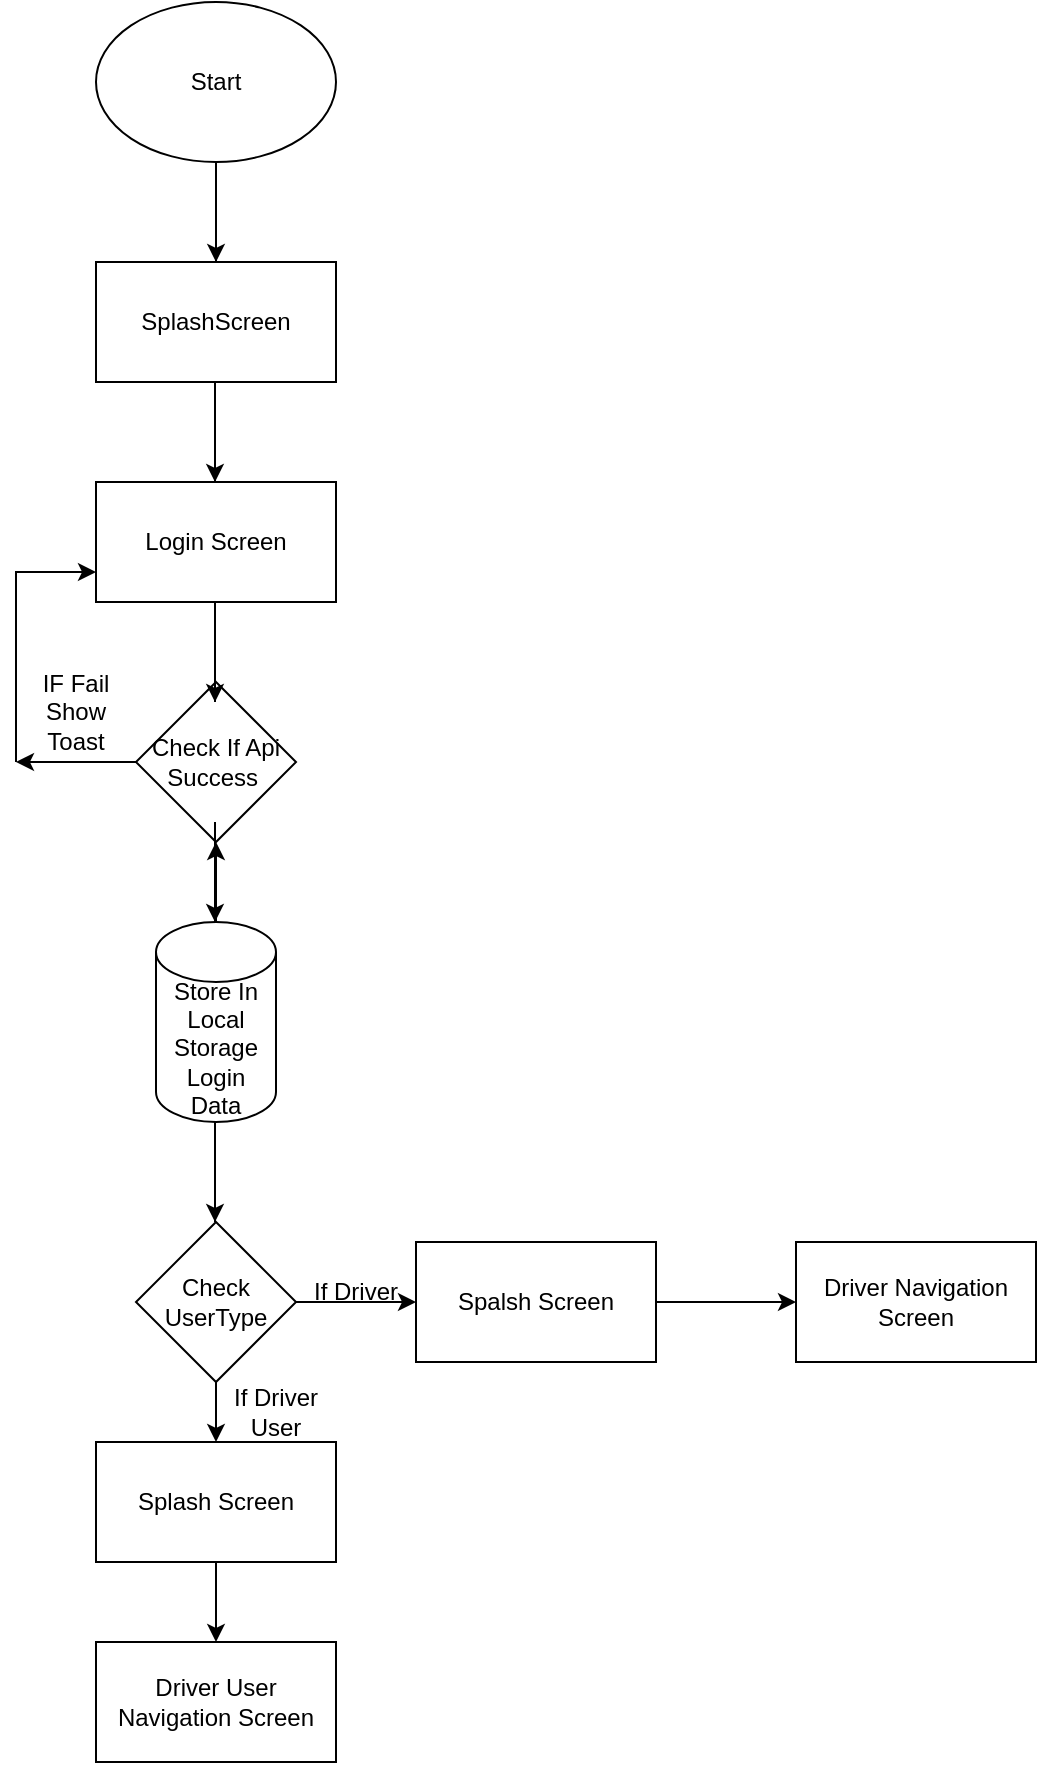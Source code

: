<mxfile version="23.1.5" type="github" pages="2">
  <diagram name="Page-1" id="sruPwGNAfFjqxQfSj9eQ">
    <mxGraphModel dx="1050" dy="522" grid="1" gridSize="10" guides="1" tooltips="1" connect="1" arrows="1" fold="1" page="1" pageScale="1" pageWidth="850" pageHeight="1100" math="0" shadow="0">
      <root>
        <mxCell id="0" />
        <mxCell id="1" parent="0" />
        <mxCell id="ApaYdpwqdjf-SMGxklPl-1" value="Start" style="ellipse;whiteSpace=wrap;html=1;" vertex="1" parent="1">
          <mxGeometry x="170" y="50" width="120" height="80" as="geometry" />
        </mxCell>
        <mxCell id="ApaYdpwqdjf-SMGxklPl-3" value="" style="endArrow=classic;html=1;rounded=0;entryX=0.5;entryY=0;entryDx=0;entryDy=0;" edge="1" parent="1">
          <mxGeometry width="50" height="50" relative="1" as="geometry">
            <mxPoint x="230" y="180" as="sourcePoint" />
            <mxPoint x="230" y="180" as="targetPoint" />
            <Array as="points">
              <mxPoint x="230" y="130" />
            </Array>
          </mxGeometry>
        </mxCell>
        <mxCell id="ApaYdpwqdjf-SMGxklPl-5" value="SplashScreen" style="rounded=0;whiteSpace=wrap;html=1;" vertex="1" parent="1">
          <mxGeometry x="170" y="180" width="120" height="60" as="geometry" />
        </mxCell>
        <mxCell id="ApaYdpwqdjf-SMGxklPl-7" value="" style="endArrow=classic;html=1;rounded=0;entryX=0.5;entryY=0;entryDx=0;entryDy=0;" edge="1" parent="1">
          <mxGeometry width="50" height="50" relative="1" as="geometry">
            <mxPoint x="229.5" y="290" as="sourcePoint" />
            <mxPoint x="229.5" y="290" as="targetPoint" />
            <Array as="points">
              <mxPoint x="229.5" y="240" />
            </Array>
          </mxGeometry>
        </mxCell>
        <mxCell id="ApaYdpwqdjf-SMGxklPl-9" value="Login Screen" style="rounded=0;whiteSpace=wrap;html=1;" vertex="1" parent="1">
          <mxGeometry x="170" y="290" width="120" height="60" as="geometry" />
        </mxCell>
        <mxCell id="ApaYdpwqdjf-SMGxklPl-10" value="Check If Api Success&amp;nbsp;" style="rhombus;whiteSpace=wrap;html=1;" vertex="1" parent="1">
          <mxGeometry x="190" y="390" width="80" height="80" as="geometry" />
        </mxCell>
        <mxCell id="ApaYdpwqdjf-SMGxklPl-11" value="" style="endArrow=classic;html=1;rounded=0;entryX=0.5;entryY=0;entryDx=0;entryDy=0;" edge="1" parent="1">
          <mxGeometry width="50" height="50" relative="1" as="geometry">
            <mxPoint x="229.5" y="400" as="sourcePoint" />
            <mxPoint x="229.5" y="400" as="targetPoint" />
            <Array as="points">
              <mxPoint x="229.5" y="350" />
            </Array>
          </mxGeometry>
        </mxCell>
        <mxCell id="ApaYdpwqdjf-SMGxklPl-12" value="" style="endArrow=classic;html=1;rounded=0;exitX=0;exitY=0.5;exitDx=0;exitDy=0;" edge="1" parent="1" source="ApaYdpwqdjf-SMGxklPl-10">
          <mxGeometry width="50" height="50" relative="1" as="geometry">
            <mxPoint x="130" y="470" as="sourcePoint" />
            <mxPoint x="130" y="430" as="targetPoint" />
          </mxGeometry>
        </mxCell>
        <mxCell id="ApaYdpwqdjf-SMGxklPl-13" value="" style="endArrow=classic;html=1;rounded=0;entryX=0;entryY=0.75;entryDx=0;entryDy=0;" edge="1" parent="1" target="ApaYdpwqdjf-SMGxklPl-9">
          <mxGeometry width="50" height="50" relative="1" as="geometry">
            <mxPoint x="130" y="430" as="sourcePoint" />
            <mxPoint x="130" y="340" as="targetPoint" />
            <Array as="points">
              <mxPoint x="130" y="380" />
              <mxPoint x="130" y="335" />
            </Array>
          </mxGeometry>
        </mxCell>
        <mxCell id="ApaYdpwqdjf-SMGxklPl-18" value="" style="edgeStyle=orthogonalEdgeStyle;rounded=0;orthogonalLoop=1;jettySize=auto;html=1;" edge="1" parent="1" source="ApaYdpwqdjf-SMGxklPl-14" target="ApaYdpwqdjf-SMGxklPl-10">
          <mxGeometry relative="1" as="geometry" />
        </mxCell>
        <mxCell id="ApaYdpwqdjf-SMGxklPl-14" value="Store In Local Storage Login Data" style="shape=cylinder3;whiteSpace=wrap;html=1;boundedLbl=1;backgroundOutline=1;size=15;" vertex="1" parent="1">
          <mxGeometry x="200" y="510" width="60" height="100" as="geometry" />
        </mxCell>
        <mxCell id="ApaYdpwqdjf-SMGxklPl-15" value="" style="endArrow=classic;html=1;rounded=0;entryX=0.5;entryY=0;entryDx=0;entryDy=0;" edge="1" parent="1">
          <mxGeometry width="50" height="50" relative="1" as="geometry">
            <mxPoint x="229.5" y="510" as="sourcePoint" />
            <mxPoint x="229.5" y="510" as="targetPoint" />
            <Array as="points">
              <mxPoint x="229.5" y="460" />
            </Array>
          </mxGeometry>
        </mxCell>
        <mxCell id="ApaYdpwqdjf-SMGxklPl-34" value="" style="edgeStyle=orthogonalEdgeStyle;rounded=0;orthogonalLoop=1;jettySize=auto;html=1;" edge="1" parent="1" source="ApaYdpwqdjf-SMGxklPl-17" target="ApaYdpwqdjf-SMGxklPl-20">
          <mxGeometry relative="1" as="geometry" />
        </mxCell>
        <mxCell id="ApaYdpwqdjf-SMGxklPl-17" value="Spalsh Screen" style="rounded=0;whiteSpace=wrap;html=1;" vertex="1" parent="1">
          <mxGeometry x="330" y="670" width="120" height="60" as="geometry" />
        </mxCell>
        <mxCell id="ApaYdpwqdjf-SMGxklPl-19" value="" style="endArrow=classic;html=1;rounded=0;entryX=0.5;entryY=0;entryDx=0;entryDy=0;" edge="1" parent="1">
          <mxGeometry width="50" height="50" relative="1" as="geometry">
            <mxPoint x="229.5" y="660" as="sourcePoint" />
            <mxPoint x="229.5" y="660" as="targetPoint" />
            <Array as="points">
              <mxPoint x="229.5" y="610" />
            </Array>
          </mxGeometry>
        </mxCell>
        <mxCell id="ApaYdpwqdjf-SMGxklPl-20" value="Driver Navigation Screen" style="rounded=0;whiteSpace=wrap;html=1;" vertex="1" parent="1">
          <mxGeometry x="520" y="670" width="120" height="60" as="geometry" />
        </mxCell>
        <mxCell id="ApaYdpwqdjf-SMGxklPl-29" value="" style="edgeStyle=orthogonalEdgeStyle;rounded=0;orthogonalLoop=1;jettySize=auto;html=1;" edge="1" parent="1" source="ApaYdpwqdjf-SMGxklPl-23" target="ApaYdpwqdjf-SMGxklPl-28">
          <mxGeometry relative="1" as="geometry" />
        </mxCell>
        <mxCell id="ApaYdpwqdjf-SMGxklPl-23" value="Check UserType" style="rhombus;whiteSpace=wrap;html=1;" vertex="1" parent="1">
          <mxGeometry x="190" y="660" width="80" height="80" as="geometry" />
        </mxCell>
        <mxCell id="ApaYdpwqdjf-SMGxklPl-26" value="" style="endArrow=classic;html=1;rounded=0;exitX=1;exitY=0.5;exitDx=0;exitDy=0;entryX=0;entryY=0.5;entryDx=0;entryDy=0;" edge="1" parent="1" source="ApaYdpwqdjf-SMGxklPl-23" target="ApaYdpwqdjf-SMGxklPl-17">
          <mxGeometry width="50" height="50" relative="1" as="geometry">
            <mxPoint x="280" y="740" as="sourcePoint" />
            <mxPoint x="330" y="690" as="targetPoint" />
          </mxGeometry>
        </mxCell>
        <mxCell id="ApaYdpwqdjf-SMGxklPl-27" value="If Driver" style="text;html=1;align=center;verticalAlign=middle;whiteSpace=wrap;rounded=0;" vertex="1" parent="1">
          <mxGeometry x="270" y="680" width="60" height="30" as="geometry" />
        </mxCell>
        <mxCell id="ApaYdpwqdjf-SMGxklPl-31" value="" style="edgeStyle=orthogonalEdgeStyle;rounded=0;orthogonalLoop=1;jettySize=auto;html=1;" edge="1" parent="1" source="ApaYdpwqdjf-SMGxklPl-28" target="ApaYdpwqdjf-SMGxklPl-30">
          <mxGeometry relative="1" as="geometry" />
        </mxCell>
        <mxCell id="ApaYdpwqdjf-SMGxklPl-28" value="Splash Screen" style="whiteSpace=wrap;html=1;" vertex="1" parent="1">
          <mxGeometry x="170" y="770" width="120" height="60" as="geometry" />
        </mxCell>
        <mxCell id="ApaYdpwqdjf-SMGxklPl-30" value="Driver User Navigation Screen" style="whiteSpace=wrap;html=1;" vertex="1" parent="1">
          <mxGeometry x="170" y="870" width="120" height="60" as="geometry" />
        </mxCell>
        <mxCell id="ApaYdpwqdjf-SMGxklPl-32" value="If Driver User" style="text;html=1;align=center;verticalAlign=middle;whiteSpace=wrap;rounded=0;" vertex="1" parent="1">
          <mxGeometry x="230" y="740" width="60" height="30" as="geometry" />
        </mxCell>
        <mxCell id="ApaYdpwqdjf-SMGxklPl-35" value="IF Fail Show Toast" style="text;html=1;align=center;verticalAlign=middle;whiteSpace=wrap;rounded=0;" vertex="1" parent="1">
          <mxGeometry x="130" y="390" width="60" height="30" as="geometry" />
        </mxCell>
      </root>
    </mxGraphModel>
  </diagram>
  <diagram id="I945R_J2DJ0MxBZuMxt_" name="Page-2">
    <mxGraphModel dx="1050" dy="522" grid="1" gridSize="10" guides="1" tooltips="1" connect="1" arrows="1" fold="1" page="1" pageScale="1" pageWidth="850" pageHeight="1100" math="0" shadow="0">
      <root>
        <mxCell id="0" />
        <mxCell id="1" parent="0" />
      </root>
    </mxGraphModel>
  </diagram>
</mxfile>
